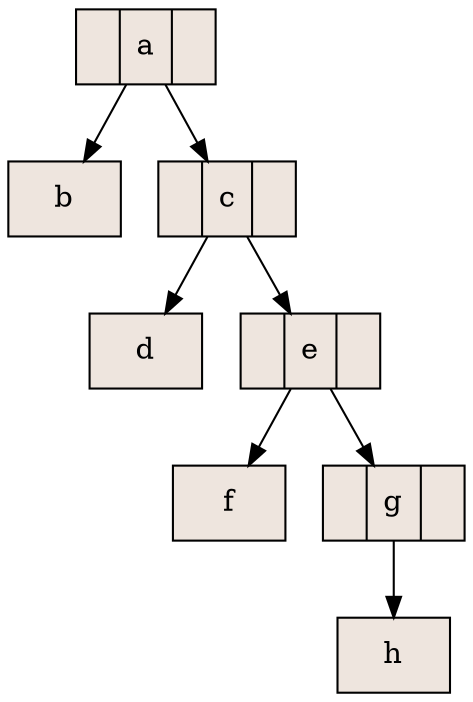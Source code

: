 digraph grafica{
rankdir=TB;
node [shape = record, style=filled, fillcolor=seashell2];
nodoa [ label ="<C0>|a|<C1>"];
nodob [ label ="b"];
nodoa->nodob
nodoc [ label ="<C0>|c|<C1>"];
nodod [ label ="d"];
nodoc->nodod
nodoe [ label ="<C0>|e|<C1>"];
nodof [ label ="f"];
nodoe->nodof
nodog [ label ="<C0>|g|<C1>"];
nodoh [ label ="h"];
nodog->nodoh
nodoe->nodog
nodoc->nodoe
nodoa->nodoc
}
